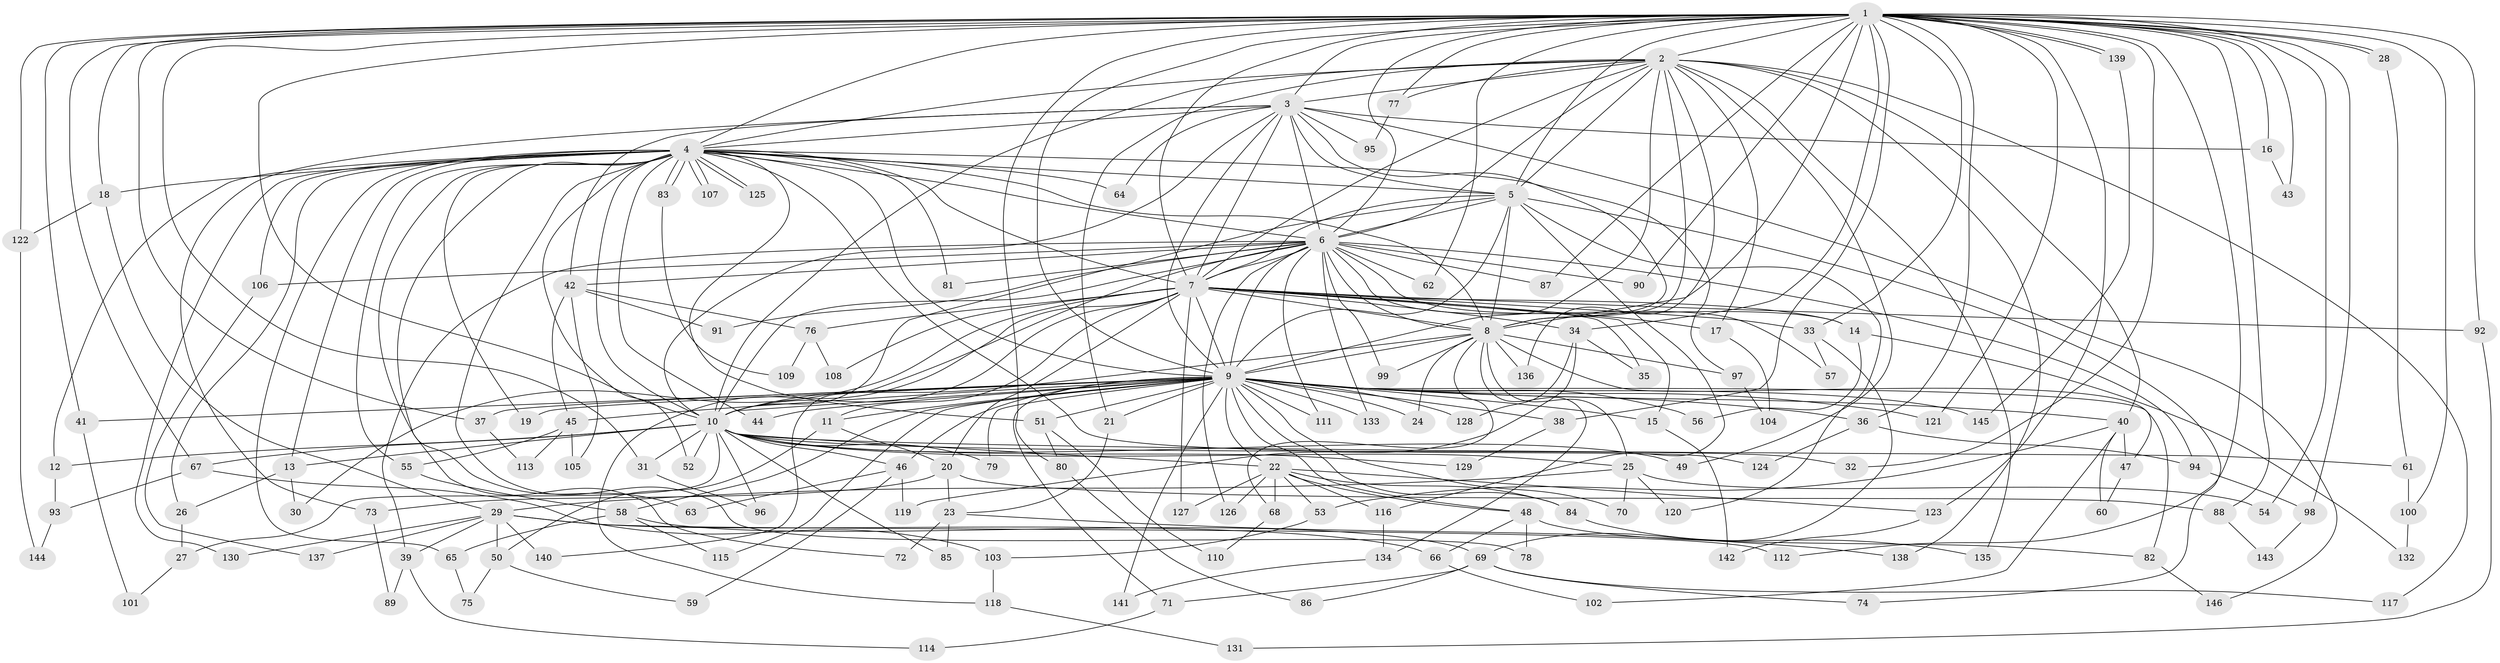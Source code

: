 // coarse degree distribution, {57: 0.008928571428571428, 23: 0.008928571428571428, 16: 0.008928571428571428, 32: 0.008928571428571428, 10: 0.008928571428571428, 21: 0.008928571428571428, 20: 0.008928571428571428, 22: 0.008928571428571428, 4: 0.08928571428571429, 3: 0.25892857142857145, 2: 0.4732142857142857, 5: 0.05357142857142857, 12: 0.008928571428571428, 6: 0.008928571428571428, 9: 0.017857142857142856, 1: 0.017857142857142856}
// Generated by graph-tools (version 1.1) at 2025/41/03/06/25 10:41:32]
// undirected, 146 vertices, 317 edges
graph export_dot {
graph [start="1"]
  node [color=gray90,style=filled];
  1;
  2;
  3;
  4;
  5;
  6;
  7;
  8;
  9;
  10;
  11;
  12;
  13;
  14;
  15;
  16;
  17;
  18;
  19;
  20;
  21;
  22;
  23;
  24;
  25;
  26;
  27;
  28;
  29;
  30;
  31;
  32;
  33;
  34;
  35;
  36;
  37;
  38;
  39;
  40;
  41;
  42;
  43;
  44;
  45;
  46;
  47;
  48;
  49;
  50;
  51;
  52;
  53;
  54;
  55;
  56;
  57;
  58;
  59;
  60;
  61;
  62;
  63;
  64;
  65;
  66;
  67;
  68;
  69;
  70;
  71;
  72;
  73;
  74;
  75;
  76;
  77;
  78;
  79;
  80;
  81;
  82;
  83;
  84;
  85;
  86;
  87;
  88;
  89;
  90;
  91;
  92;
  93;
  94;
  95;
  96;
  97;
  98;
  99;
  100;
  101;
  102;
  103;
  104;
  105;
  106;
  107;
  108;
  109;
  110;
  111;
  112;
  113;
  114;
  115;
  116;
  117;
  118;
  119;
  120;
  121;
  122;
  123;
  124;
  125;
  126;
  127;
  128;
  129;
  130;
  131;
  132;
  133;
  134;
  135;
  136;
  137;
  138;
  139;
  140;
  141;
  142;
  143;
  144;
  145;
  146;
  1 -- 2;
  1 -- 3;
  1 -- 4;
  1 -- 5;
  1 -- 6;
  1 -- 7;
  1 -- 8;
  1 -- 9;
  1 -- 10;
  1 -- 16;
  1 -- 18;
  1 -- 28;
  1 -- 28;
  1 -- 31;
  1 -- 32;
  1 -- 33;
  1 -- 34;
  1 -- 36;
  1 -- 37;
  1 -- 38;
  1 -- 41;
  1 -- 43;
  1 -- 54;
  1 -- 62;
  1 -- 67;
  1 -- 77;
  1 -- 80;
  1 -- 87;
  1 -- 88;
  1 -- 90;
  1 -- 92;
  1 -- 98;
  1 -- 100;
  1 -- 112;
  1 -- 121;
  1 -- 122;
  1 -- 123;
  1 -- 139;
  1 -- 139;
  2 -- 3;
  2 -- 4;
  2 -- 5;
  2 -- 6;
  2 -- 7;
  2 -- 8;
  2 -- 9;
  2 -- 10;
  2 -- 17;
  2 -- 21;
  2 -- 40;
  2 -- 49;
  2 -- 77;
  2 -- 117;
  2 -- 135;
  2 -- 136;
  2 -- 138;
  3 -- 4;
  3 -- 5;
  3 -- 6;
  3 -- 7;
  3 -- 8;
  3 -- 9;
  3 -- 10;
  3 -- 16;
  3 -- 42;
  3 -- 64;
  3 -- 73;
  3 -- 95;
  3 -- 146;
  4 -- 5;
  4 -- 6;
  4 -- 7;
  4 -- 8;
  4 -- 9;
  4 -- 10;
  4 -- 12;
  4 -- 13;
  4 -- 18;
  4 -- 19;
  4 -- 26;
  4 -- 44;
  4 -- 51;
  4 -- 52;
  4 -- 55;
  4 -- 63;
  4 -- 64;
  4 -- 65;
  4 -- 72;
  4 -- 78;
  4 -- 81;
  4 -- 83;
  4 -- 83;
  4 -- 97;
  4 -- 106;
  4 -- 107;
  4 -- 107;
  4 -- 124;
  4 -- 125;
  4 -- 125;
  4 -- 130;
  5 -- 6;
  5 -- 7;
  5 -- 8;
  5 -- 9;
  5 -- 10;
  5 -- 74;
  5 -- 116;
  5 -- 120;
  6 -- 7;
  6 -- 8;
  6 -- 9;
  6 -- 10;
  6 -- 14;
  6 -- 39;
  6 -- 42;
  6 -- 57;
  6 -- 62;
  6 -- 81;
  6 -- 87;
  6 -- 90;
  6 -- 91;
  6 -- 94;
  6 -- 99;
  6 -- 106;
  6 -- 111;
  6 -- 126;
  6 -- 133;
  6 -- 140;
  7 -- 8;
  7 -- 9;
  7 -- 10;
  7 -- 11;
  7 -- 14;
  7 -- 15;
  7 -- 17;
  7 -- 20;
  7 -- 30;
  7 -- 33;
  7 -- 34;
  7 -- 35;
  7 -- 76;
  7 -- 92;
  7 -- 108;
  7 -- 118;
  7 -- 127;
  8 -- 9;
  8 -- 10;
  8 -- 24;
  8 -- 25;
  8 -- 47;
  8 -- 68;
  8 -- 97;
  8 -- 99;
  8 -- 134;
  8 -- 136;
  9 -- 10;
  9 -- 11;
  9 -- 15;
  9 -- 19;
  9 -- 21;
  9 -- 22;
  9 -- 24;
  9 -- 36;
  9 -- 37;
  9 -- 38;
  9 -- 40;
  9 -- 41;
  9 -- 44;
  9 -- 45;
  9 -- 46;
  9 -- 48;
  9 -- 51;
  9 -- 56;
  9 -- 58;
  9 -- 70;
  9 -- 71;
  9 -- 79;
  9 -- 82;
  9 -- 84;
  9 -- 111;
  9 -- 115;
  9 -- 121;
  9 -- 128;
  9 -- 133;
  9 -- 141;
  9 -- 145;
  10 -- 12;
  10 -- 13;
  10 -- 22;
  10 -- 25;
  10 -- 27;
  10 -- 31;
  10 -- 32;
  10 -- 46;
  10 -- 49;
  10 -- 52;
  10 -- 61;
  10 -- 67;
  10 -- 79;
  10 -- 85;
  10 -- 96;
  10 -- 129;
  11 -- 20;
  11 -- 50;
  12 -- 93;
  13 -- 26;
  13 -- 30;
  14 -- 56;
  14 -- 132;
  15 -- 142;
  16 -- 43;
  17 -- 104;
  18 -- 29;
  18 -- 122;
  20 -- 23;
  20 -- 73;
  20 -- 88;
  21 -- 23;
  22 -- 48;
  22 -- 53;
  22 -- 68;
  22 -- 84;
  22 -- 116;
  22 -- 123;
  22 -- 126;
  22 -- 127;
  23 -- 72;
  23 -- 85;
  23 -- 138;
  25 -- 29;
  25 -- 54;
  25 -- 70;
  25 -- 120;
  26 -- 27;
  27 -- 101;
  28 -- 61;
  29 -- 39;
  29 -- 50;
  29 -- 66;
  29 -- 112;
  29 -- 130;
  29 -- 137;
  29 -- 140;
  31 -- 96;
  33 -- 57;
  33 -- 69;
  34 -- 35;
  34 -- 119;
  34 -- 128;
  36 -- 94;
  36 -- 124;
  37 -- 113;
  38 -- 129;
  39 -- 89;
  39 -- 114;
  40 -- 47;
  40 -- 53;
  40 -- 60;
  40 -- 102;
  41 -- 101;
  42 -- 45;
  42 -- 76;
  42 -- 91;
  42 -- 105;
  45 -- 55;
  45 -- 105;
  45 -- 113;
  46 -- 59;
  46 -- 63;
  46 -- 119;
  47 -- 60;
  48 -- 66;
  48 -- 78;
  48 -- 82;
  50 -- 59;
  50 -- 75;
  51 -- 80;
  51 -- 110;
  53 -- 103;
  55 -- 58;
  58 -- 65;
  58 -- 69;
  58 -- 115;
  61 -- 100;
  65 -- 75;
  66 -- 102;
  67 -- 93;
  67 -- 103;
  68 -- 110;
  69 -- 71;
  69 -- 74;
  69 -- 86;
  69 -- 117;
  71 -- 114;
  73 -- 89;
  76 -- 108;
  76 -- 109;
  77 -- 95;
  80 -- 86;
  82 -- 146;
  83 -- 109;
  84 -- 135;
  88 -- 143;
  92 -- 131;
  93 -- 144;
  94 -- 98;
  97 -- 104;
  98 -- 143;
  100 -- 132;
  103 -- 118;
  106 -- 137;
  116 -- 134;
  118 -- 131;
  122 -- 144;
  123 -- 142;
  134 -- 141;
  139 -- 145;
}
